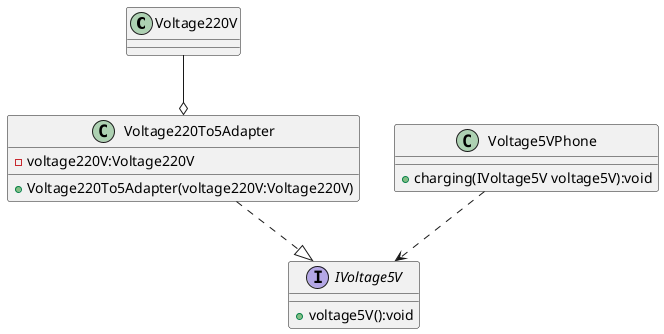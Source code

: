 @startuml

class Voltage220V
class Voltage220To5Adapter
interface IVoltage5V
class Voltage5VPhone

Voltage220V --o Voltage220To5Adapter
Voltage220To5Adapter ..|> IVoltage5V

Voltage5VPhone ..> IVoltage5V

class Voltage5VPhone {
    +charging(IVoltage5V voltage5V):void
}

class Voltage220To5Adapter {
    -voltage220V:Voltage220V
    +Voltage220To5Adapter(voltage220V:Voltage220V)
}

interface IVoltage5V {
    +voltage5V():void
}

@enduml